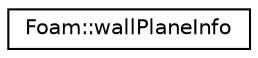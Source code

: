 digraph "Graphical Class Hierarchy"
{
 // LATEX_PDF_SIZE
  edge [fontname="Helvetica",fontsize="10",labelfontname="Helvetica",labelfontsize="10"];
  node [fontname="Helvetica",fontsize="10",shape=record];
  rankdir="LR";
  Node0 [label="Foam::wallPlaneInfo",height=0.2,width=0.4,color="black", fillcolor="white", style="filled",URL="$classFoam_1_1wallPlaneInfo.html",tooltip=" "];
}
